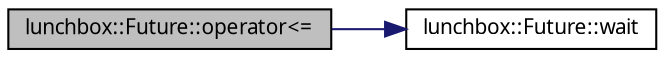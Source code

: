 digraph "lunchbox::Future::operator&lt;="
{
  edge [fontname="Sans",fontsize="10",labelfontname="Sans",labelfontsize="10"];
  node [fontname="Sans",fontsize="10",shape=record];
  rankdir="LR";
  Node1 [label="lunchbox::Future::operator\<=",height=0.2,width=0.4,color="black", fillcolor="grey75", style="filled" fontcolor="black"];
  Node1 -> Node2 [color="midnightblue",fontsize="10",style="solid",fontname="Sans"];
  Node2 [label="lunchbox::Future::wait",height=0.2,width=0.4,color="black", fillcolor="white", style="filled",URL="$classlunchbox_1_1_future.html#ac5ec8524e98bd91cc0dff04087dc2a8b",tooltip="Wait for the promise to be fullfilled. "];
}
